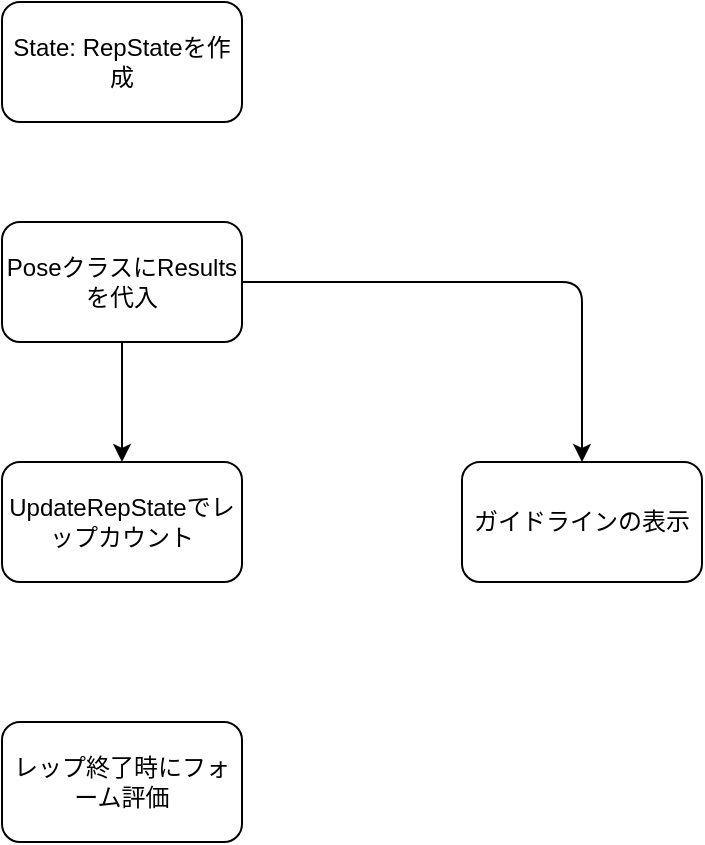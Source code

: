 <mxfile>
    <diagram id="LSTbcFeeMctYEKIxsQwM" name="Page-1">
        <mxGraphModel dx="1024" dy="860" grid="1" gridSize="10" guides="1" tooltips="1" connect="1" arrows="1" fold="1" page="1" pageScale="1" pageWidth="827" pageHeight="1169" math="0" shadow="0">
            <root>
                <mxCell id="0"/>
                <mxCell id="1" parent="0"/>
                <mxCell id="9" style="edgeStyle=none;html=1;entryX=0.5;entryY=0;entryDx=0;entryDy=0;" edge="1" parent="1" source="2" target="8">
                    <mxGeometry relative="1" as="geometry">
                        <Array as="points">
                            <mxPoint x="570" y="260"/>
                        </Array>
                    </mxGeometry>
                </mxCell>
                <mxCell id="10" style="edgeStyle=none;html=1;entryX=0.5;entryY=0;entryDx=0;entryDy=0;" edge="1" parent="1" source="2" target="3">
                    <mxGeometry relative="1" as="geometry"/>
                </mxCell>
                <mxCell id="2" value="PoseクラスにResultsを代入" style="rounded=1;whiteSpace=wrap;html=1;" parent="1" vertex="1">
                    <mxGeometry x="280" y="230" width="120" height="60" as="geometry"/>
                </mxCell>
                <mxCell id="3" value="UpdateRepStateでレップカウント" style="rounded=1;whiteSpace=wrap;html=1;" parent="1" vertex="1">
                    <mxGeometry x="280" y="350" width="120" height="60" as="geometry"/>
                </mxCell>
                <mxCell id="4" value="State: RepStateを作成" style="rounded=1;whiteSpace=wrap;html=1;" parent="1" vertex="1">
                    <mxGeometry x="280" y="120" width="120" height="60" as="geometry"/>
                </mxCell>
                <mxCell id="7" value="レップ終了時にフォーム評価" style="rounded=1;whiteSpace=wrap;html=1;" parent="1" vertex="1">
                    <mxGeometry x="280" y="480" width="120" height="60" as="geometry"/>
                </mxCell>
                <mxCell id="8" value="ガイドラインの表示" style="rounded=1;whiteSpace=wrap;html=1;" vertex="1" parent="1">
                    <mxGeometry x="510" y="350" width="120" height="60" as="geometry"/>
                </mxCell>
            </root>
        </mxGraphModel>
    </diagram>
</mxfile>